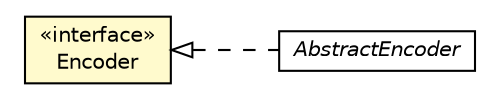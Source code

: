#!/usr/local/bin/dot
#
# Class diagram 
# Generated by UMLGraph version R5_6-24-gf6e263 (http://www.umlgraph.org/)
#

digraph G {
	edge [fontname="Helvetica",fontsize=10,labelfontname="Helvetica",labelfontsize=10];
	node [fontname="Helvetica",fontsize=10,shape=plaintext];
	nodesep=0.25;
	ranksep=0.5;
	rankdir=LR;
	// com.github.jinahya.codec.AbstractEncoder
	c41 [label=<<table title="com.github.jinahya.codec.AbstractEncoder" border="0" cellborder="1" cellspacing="0" cellpadding="2" port="p" href="./AbstractEncoder.html">
		<tr><td><table border="0" cellspacing="0" cellpadding="1">
<tr><td align="center" balign="center"><font face="Helvetica-Oblique"> AbstractEncoder </font></td></tr>
		</table></td></tr>
		</table>>, URL="./AbstractEncoder.html", fontname="Helvetica", fontcolor="black", fontsize=10.0];
	// com.github.jinahya.codec.Encoder
	c45 [label=<<table title="com.github.jinahya.codec.Encoder" border="0" cellborder="1" cellspacing="0" cellpadding="2" port="p" bgcolor="lemonChiffon" href="./Encoder.html">
		<tr><td><table border="0" cellspacing="0" cellpadding="1">
<tr><td align="center" balign="center"> &#171;interface&#187; </td></tr>
<tr><td align="center" balign="center"> Encoder </td></tr>
		</table></td></tr>
		</table>>, URL="./Encoder.html", fontname="Helvetica", fontcolor="black", fontsize=10.0];
	//com.github.jinahya.codec.AbstractEncoder implements com.github.jinahya.codec.Encoder
	c45:p -> c41:p [dir=back,arrowtail=empty,style=dashed];
}

